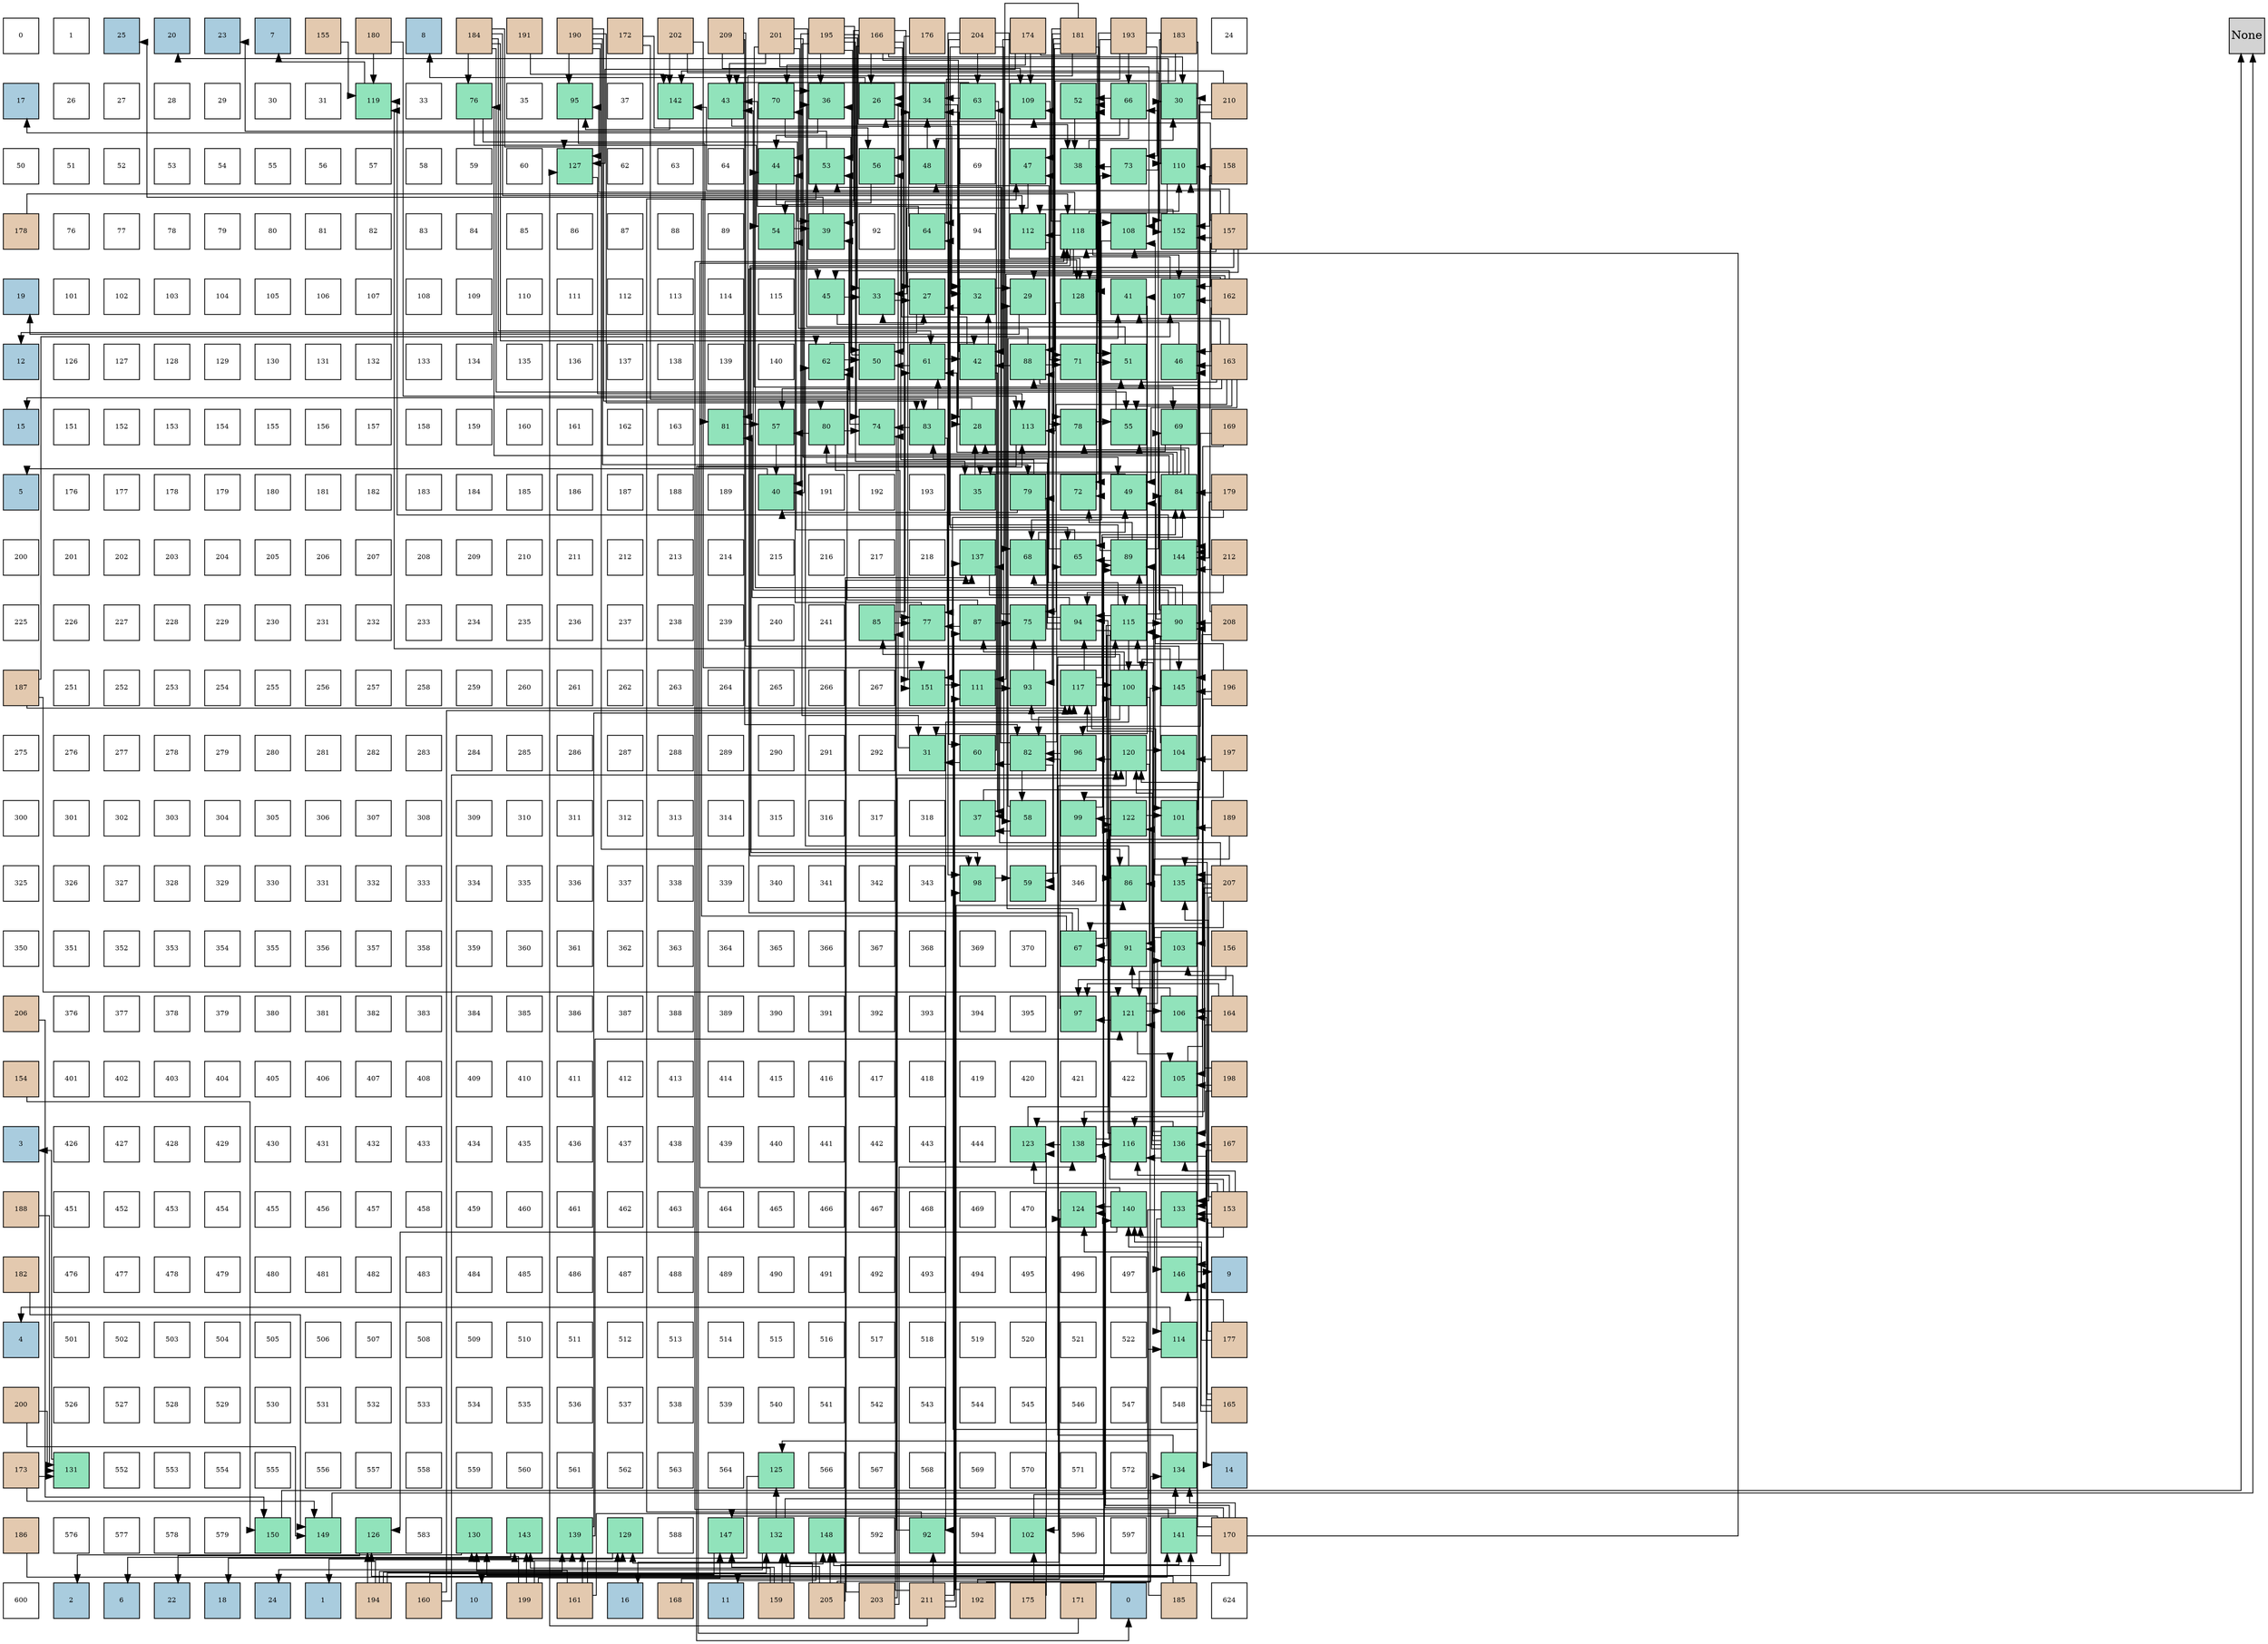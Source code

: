 digraph layout{
 rankdir=TB;
 splines=ortho;
 node [style=filled shape=square fixedsize=true width=0.6];
0[label="0", fontsize=8, fillcolor="#ffffff"];
1[label="1", fontsize=8, fillcolor="#ffffff"];
2[label="25", fontsize=8, fillcolor="#a9ccde"];
3[label="20", fontsize=8, fillcolor="#a9ccde"];
4[label="23", fontsize=8, fillcolor="#a9ccde"];
5[label="7", fontsize=8, fillcolor="#a9ccde"];
6[label="155", fontsize=8, fillcolor="#e3c9af"];
7[label="180", fontsize=8, fillcolor="#e3c9af"];
8[label="8", fontsize=8, fillcolor="#a9ccde"];
9[label="184", fontsize=8, fillcolor="#e3c9af"];
10[label="191", fontsize=8, fillcolor="#e3c9af"];
11[label="190", fontsize=8, fillcolor="#e3c9af"];
12[label="172", fontsize=8, fillcolor="#e3c9af"];
13[label="202", fontsize=8, fillcolor="#e3c9af"];
14[label="209", fontsize=8, fillcolor="#e3c9af"];
15[label="201", fontsize=8, fillcolor="#e3c9af"];
16[label="195", fontsize=8, fillcolor="#e3c9af"];
17[label="166", fontsize=8, fillcolor="#e3c9af"];
18[label="176", fontsize=8, fillcolor="#e3c9af"];
19[label="204", fontsize=8, fillcolor="#e3c9af"];
20[label="174", fontsize=8, fillcolor="#e3c9af"];
21[label="181", fontsize=8, fillcolor="#e3c9af"];
22[label="193", fontsize=8, fillcolor="#e3c9af"];
23[label="183", fontsize=8, fillcolor="#e3c9af"];
24[label="24", fontsize=8, fillcolor="#ffffff"];
25[label="17", fontsize=8, fillcolor="#a9ccde"];
26[label="26", fontsize=8, fillcolor="#ffffff"];
27[label="27", fontsize=8, fillcolor="#ffffff"];
28[label="28", fontsize=8, fillcolor="#ffffff"];
29[label="29", fontsize=8, fillcolor="#ffffff"];
30[label="30", fontsize=8, fillcolor="#ffffff"];
31[label="31", fontsize=8, fillcolor="#ffffff"];
32[label="119", fontsize=8, fillcolor="#91e3bb"];
33[label="33", fontsize=8, fillcolor="#ffffff"];
34[label="76", fontsize=8, fillcolor="#91e3bb"];
35[label="35", fontsize=8, fillcolor="#ffffff"];
36[label="95", fontsize=8, fillcolor="#91e3bb"];
37[label="37", fontsize=8, fillcolor="#ffffff"];
38[label="142", fontsize=8, fillcolor="#91e3bb"];
39[label="43", fontsize=8, fillcolor="#91e3bb"];
40[label="70", fontsize=8, fillcolor="#91e3bb"];
41[label="36", fontsize=8, fillcolor="#91e3bb"];
42[label="26", fontsize=8, fillcolor="#91e3bb"];
43[label="34", fontsize=8, fillcolor="#91e3bb"];
44[label="63", fontsize=8, fillcolor="#91e3bb"];
45[label="109", fontsize=8, fillcolor="#91e3bb"];
46[label="52", fontsize=8, fillcolor="#91e3bb"];
47[label="66", fontsize=8, fillcolor="#91e3bb"];
48[label="30", fontsize=8, fillcolor="#91e3bb"];
49[label="210", fontsize=8, fillcolor="#e3c9af"];
50[label="50", fontsize=8, fillcolor="#ffffff"];
51[label="51", fontsize=8, fillcolor="#ffffff"];
52[label="52", fontsize=8, fillcolor="#ffffff"];
53[label="53", fontsize=8, fillcolor="#ffffff"];
54[label="54", fontsize=8, fillcolor="#ffffff"];
55[label="55", fontsize=8, fillcolor="#ffffff"];
56[label="56", fontsize=8, fillcolor="#ffffff"];
57[label="57", fontsize=8, fillcolor="#ffffff"];
58[label="58", fontsize=8, fillcolor="#ffffff"];
59[label="59", fontsize=8, fillcolor="#ffffff"];
60[label="60", fontsize=8, fillcolor="#ffffff"];
61[label="127", fontsize=8, fillcolor="#91e3bb"];
62[label="62", fontsize=8, fillcolor="#ffffff"];
63[label="63", fontsize=8, fillcolor="#ffffff"];
64[label="64", fontsize=8, fillcolor="#ffffff"];
65[label="44", fontsize=8, fillcolor="#91e3bb"];
66[label="53", fontsize=8, fillcolor="#91e3bb"];
67[label="56", fontsize=8, fillcolor="#91e3bb"];
68[label="48", fontsize=8, fillcolor="#91e3bb"];
69[label="69", fontsize=8, fillcolor="#ffffff"];
70[label="47", fontsize=8, fillcolor="#91e3bb"];
71[label="38", fontsize=8, fillcolor="#91e3bb"];
72[label="73", fontsize=8, fillcolor="#91e3bb"];
73[label="110", fontsize=8, fillcolor="#91e3bb"];
74[label="158", fontsize=8, fillcolor="#e3c9af"];
75[label="178", fontsize=8, fillcolor="#e3c9af"];
76[label="76", fontsize=8, fillcolor="#ffffff"];
77[label="77", fontsize=8, fillcolor="#ffffff"];
78[label="78", fontsize=8, fillcolor="#ffffff"];
79[label="79", fontsize=8, fillcolor="#ffffff"];
80[label="80", fontsize=8, fillcolor="#ffffff"];
81[label="81", fontsize=8, fillcolor="#ffffff"];
82[label="82", fontsize=8, fillcolor="#ffffff"];
83[label="83", fontsize=8, fillcolor="#ffffff"];
84[label="84", fontsize=8, fillcolor="#ffffff"];
85[label="85", fontsize=8, fillcolor="#ffffff"];
86[label="86", fontsize=8, fillcolor="#ffffff"];
87[label="87", fontsize=8, fillcolor="#ffffff"];
88[label="88", fontsize=8, fillcolor="#ffffff"];
89[label="89", fontsize=8, fillcolor="#ffffff"];
90[label="54", fontsize=8, fillcolor="#91e3bb"];
91[label="39", fontsize=8, fillcolor="#91e3bb"];
92[label="92", fontsize=8, fillcolor="#ffffff"];
93[label="64", fontsize=8, fillcolor="#91e3bb"];
94[label="94", fontsize=8, fillcolor="#ffffff"];
95[label="112", fontsize=8, fillcolor="#91e3bb"];
96[label="118", fontsize=8, fillcolor="#91e3bb"];
97[label="108", fontsize=8, fillcolor="#91e3bb"];
98[label="152", fontsize=8, fillcolor="#91e3bb"];
99[label="157", fontsize=8, fillcolor="#e3c9af"];
100[label="19", fontsize=8, fillcolor="#a9ccde"];
101[label="101", fontsize=8, fillcolor="#ffffff"];
102[label="102", fontsize=8, fillcolor="#ffffff"];
103[label="103", fontsize=8, fillcolor="#ffffff"];
104[label="104", fontsize=8, fillcolor="#ffffff"];
105[label="105", fontsize=8, fillcolor="#ffffff"];
106[label="106", fontsize=8, fillcolor="#ffffff"];
107[label="107", fontsize=8, fillcolor="#ffffff"];
108[label="108", fontsize=8, fillcolor="#ffffff"];
109[label="109", fontsize=8, fillcolor="#ffffff"];
110[label="110", fontsize=8, fillcolor="#ffffff"];
111[label="111", fontsize=8, fillcolor="#ffffff"];
112[label="112", fontsize=8, fillcolor="#ffffff"];
113[label="113", fontsize=8, fillcolor="#ffffff"];
114[label="114", fontsize=8, fillcolor="#ffffff"];
115[label="115", fontsize=8, fillcolor="#ffffff"];
116[label="45", fontsize=8, fillcolor="#91e3bb"];
117[label="33", fontsize=8, fillcolor="#91e3bb"];
118[label="27", fontsize=8, fillcolor="#91e3bb"];
119[label="32", fontsize=8, fillcolor="#91e3bb"];
120[label="29", fontsize=8, fillcolor="#91e3bb"];
121[label="128", fontsize=8, fillcolor="#91e3bb"];
122[label="41", fontsize=8, fillcolor="#91e3bb"];
123[label="107", fontsize=8, fillcolor="#91e3bb"];
124[label="162", fontsize=8, fillcolor="#e3c9af"];
125[label="12", fontsize=8, fillcolor="#a9ccde"];
126[label="126", fontsize=8, fillcolor="#ffffff"];
127[label="127", fontsize=8, fillcolor="#ffffff"];
128[label="128", fontsize=8, fillcolor="#ffffff"];
129[label="129", fontsize=8, fillcolor="#ffffff"];
130[label="130", fontsize=8, fillcolor="#ffffff"];
131[label="131", fontsize=8, fillcolor="#ffffff"];
132[label="132", fontsize=8, fillcolor="#ffffff"];
133[label="133", fontsize=8, fillcolor="#ffffff"];
134[label="134", fontsize=8, fillcolor="#ffffff"];
135[label="135", fontsize=8, fillcolor="#ffffff"];
136[label="136", fontsize=8, fillcolor="#ffffff"];
137[label="137", fontsize=8, fillcolor="#ffffff"];
138[label="138", fontsize=8, fillcolor="#ffffff"];
139[label="139", fontsize=8, fillcolor="#ffffff"];
140[label="140", fontsize=8, fillcolor="#ffffff"];
141[label="62", fontsize=8, fillcolor="#91e3bb"];
142[label="50", fontsize=8, fillcolor="#91e3bb"];
143[label="61", fontsize=8, fillcolor="#91e3bb"];
144[label="42", fontsize=8, fillcolor="#91e3bb"];
145[label="88", fontsize=8, fillcolor="#91e3bb"];
146[label="71", fontsize=8, fillcolor="#91e3bb"];
147[label="51", fontsize=8, fillcolor="#91e3bb"];
148[label="46", fontsize=8, fillcolor="#91e3bb"];
149[label="163", fontsize=8, fillcolor="#e3c9af"];
150[label="15", fontsize=8, fillcolor="#a9ccde"];
151[label="151", fontsize=8, fillcolor="#ffffff"];
152[label="152", fontsize=8, fillcolor="#ffffff"];
153[label="153", fontsize=8, fillcolor="#ffffff"];
154[label="154", fontsize=8, fillcolor="#ffffff"];
155[label="155", fontsize=8, fillcolor="#ffffff"];
156[label="156", fontsize=8, fillcolor="#ffffff"];
157[label="157", fontsize=8, fillcolor="#ffffff"];
158[label="158", fontsize=8, fillcolor="#ffffff"];
159[label="159", fontsize=8, fillcolor="#ffffff"];
160[label="160", fontsize=8, fillcolor="#ffffff"];
161[label="161", fontsize=8, fillcolor="#ffffff"];
162[label="162", fontsize=8, fillcolor="#ffffff"];
163[label="163", fontsize=8, fillcolor="#ffffff"];
164[label="81", fontsize=8, fillcolor="#91e3bb"];
165[label="57", fontsize=8, fillcolor="#91e3bb"];
166[label="80", fontsize=8, fillcolor="#91e3bb"];
167[label="74", fontsize=8, fillcolor="#91e3bb"];
168[label="83", fontsize=8, fillcolor="#91e3bb"];
169[label="28", fontsize=8, fillcolor="#91e3bb"];
170[label="113", fontsize=8, fillcolor="#91e3bb"];
171[label="78", fontsize=8, fillcolor="#91e3bb"];
172[label="55", fontsize=8, fillcolor="#91e3bb"];
173[label="69", fontsize=8, fillcolor="#91e3bb"];
174[label="169", fontsize=8, fillcolor="#e3c9af"];
175[label="5", fontsize=8, fillcolor="#a9ccde"];
176[label="176", fontsize=8, fillcolor="#ffffff"];
177[label="177", fontsize=8, fillcolor="#ffffff"];
178[label="178", fontsize=8, fillcolor="#ffffff"];
179[label="179", fontsize=8, fillcolor="#ffffff"];
180[label="180", fontsize=8, fillcolor="#ffffff"];
181[label="181", fontsize=8, fillcolor="#ffffff"];
182[label="182", fontsize=8, fillcolor="#ffffff"];
183[label="183", fontsize=8, fillcolor="#ffffff"];
184[label="184", fontsize=8, fillcolor="#ffffff"];
185[label="185", fontsize=8, fillcolor="#ffffff"];
186[label="186", fontsize=8, fillcolor="#ffffff"];
187[label="187", fontsize=8, fillcolor="#ffffff"];
188[label="188", fontsize=8, fillcolor="#ffffff"];
189[label="189", fontsize=8, fillcolor="#ffffff"];
190[label="40", fontsize=8, fillcolor="#91e3bb"];
191[label="191", fontsize=8, fillcolor="#ffffff"];
192[label="192", fontsize=8, fillcolor="#ffffff"];
193[label="193", fontsize=8, fillcolor="#ffffff"];
194[label="35", fontsize=8, fillcolor="#91e3bb"];
195[label="79", fontsize=8, fillcolor="#91e3bb"];
196[label="72", fontsize=8, fillcolor="#91e3bb"];
197[label="49", fontsize=8, fillcolor="#91e3bb"];
198[label="84", fontsize=8, fillcolor="#91e3bb"];
199[label="179", fontsize=8, fillcolor="#e3c9af"];
200[label="200", fontsize=8, fillcolor="#ffffff"];
201[label="201", fontsize=8, fillcolor="#ffffff"];
202[label="202", fontsize=8, fillcolor="#ffffff"];
203[label="203", fontsize=8, fillcolor="#ffffff"];
204[label="204", fontsize=8, fillcolor="#ffffff"];
205[label="205", fontsize=8, fillcolor="#ffffff"];
206[label="206", fontsize=8, fillcolor="#ffffff"];
207[label="207", fontsize=8, fillcolor="#ffffff"];
208[label="208", fontsize=8, fillcolor="#ffffff"];
209[label="209", fontsize=8, fillcolor="#ffffff"];
210[label="210", fontsize=8, fillcolor="#ffffff"];
211[label="211", fontsize=8, fillcolor="#ffffff"];
212[label="212", fontsize=8, fillcolor="#ffffff"];
213[label="213", fontsize=8, fillcolor="#ffffff"];
214[label="214", fontsize=8, fillcolor="#ffffff"];
215[label="215", fontsize=8, fillcolor="#ffffff"];
216[label="216", fontsize=8, fillcolor="#ffffff"];
217[label="217", fontsize=8, fillcolor="#ffffff"];
218[label="218", fontsize=8, fillcolor="#ffffff"];
219[label="137", fontsize=8, fillcolor="#91e3bb"];
220[label="68", fontsize=8, fillcolor="#91e3bb"];
221[label="65", fontsize=8, fillcolor="#91e3bb"];
222[label="89", fontsize=8, fillcolor="#91e3bb"];
223[label="144", fontsize=8, fillcolor="#91e3bb"];
224[label="212", fontsize=8, fillcolor="#e3c9af"];
225[label="225", fontsize=8, fillcolor="#ffffff"];
226[label="226", fontsize=8, fillcolor="#ffffff"];
227[label="227", fontsize=8, fillcolor="#ffffff"];
228[label="228", fontsize=8, fillcolor="#ffffff"];
229[label="229", fontsize=8, fillcolor="#ffffff"];
230[label="230", fontsize=8, fillcolor="#ffffff"];
231[label="231", fontsize=8, fillcolor="#ffffff"];
232[label="232", fontsize=8, fillcolor="#ffffff"];
233[label="233", fontsize=8, fillcolor="#ffffff"];
234[label="234", fontsize=8, fillcolor="#ffffff"];
235[label="235", fontsize=8, fillcolor="#ffffff"];
236[label="236", fontsize=8, fillcolor="#ffffff"];
237[label="237", fontsize=8, fillcolor="#ffffff"];
238[label="238", fontsize=8, fillcolor="#ffffff"];
239[label="239", fontsize=8, fillcolor="#ffffff"];
240[label="240", fontsize=8, fillcolor="#ffffff"];
241[label="241", fontsize=8, fillcolor="#ffffff"];
242[label="85", fontsize=8, fillcolor="#91e3bb"];
243[label="77", fontsize=8, fillcolor="#91e3bb"];
244[label="87", fontsize=8, fillcolor="#91e3bb"];
245[label="75", fontsize=8, fillcolor="#91e3bb"];
246[label="94", fontsize=8, fillcolor="#91e3bb"];
247[label="115", fontsize=8, fillcolor="#91e3bb"];
248[label="90", fontsize=8, fillcolor="#91e3bb"];
249[label="208", fontsize=8, fillcolor="#e3c9af"];
250[label="187", fontsize=8, fillcolor="#e3c9af"];
251[label="251", fontsize=8, fillcolor="#ffffff"];
252[label="252", fontsize=8, fillcolor="#ffffff"];
253[label="253", fontsize=8, fillcolor="#ffffff"];
254[label="254", fontsize=8, fillcolor="#ffffff"];
255[label="255", fontsize=8, fillcolor="#ffffff"];
256[label="256", fontsize=8, fillcolor="#ffffff"];
257[label="257", fontsize=8, fillcolor="#ffffff"];
258[label="258", fontsize=8, fillcolor="#ffffff"];
259[label="259", fontsize=8, fillcolor="#ffffff"];
260[label="260", fontsize=8, fillcolor="#ffffff"];
261[label="261", fontsize=8, fillcolor="#ffffff"];
262[label="262", fontsize=8, fillcolor="#ffffff"];
263[label="263", fontsize=8, fillcolor="#ffffff"];
264[label="264", fontsize=8, fillcolor="#ffffff"];
265[label="265", fontsize=8, fillcolor="#ffffff"];
266[label="266", fontsize=8, fillcolor="#ffffff"];
267[label="267", fontsize=8, fillcolor="#ffffff"];
268[label="151", fontsize=8, fillcolor="#91e3bb"];
269[label="111", fontsize=8, fillcolor="#91e3bb"];
270[label="93", fontsize=8, fillcolor="#91e3bb"];
271[label="117", fontsize=8, fillcolor="#91e3bb"];
272[label="100", fontsize=8, fillcolor="#91e3bb"];
273[label="145", fontsize=8, fillcolor="#91e3bb"];
274[label="196", fontsize=8, fillcolor="#e3c9af"];
275[label="275", fontsize=8, fillcolor="#ffffff"];
276[label="276", fontsize=8, fillcolor="#ffffff"];
277[label="277", fontsize=8, fillcolor="#ffffff"];
278[label="278", fontsize=8, fillcolor="#ffffff"];
279[label="279", fontsize=8, fillcolor="#ffffff"];
280[label="280", fontsize=8, fillcolor="#ffffff"];
281[label="281", fontsize=8, fillcolor="#ffffff"];
282[label="282", fontsize=8, fillcolor="#ffffff"];
283[label="283", fontsize=8, fillcolor="#ffffff"];
284[label="284", fontsize=8, fillcolor="#ffffff"];
285[label="285", fontsize=8, fillcolor="#ffffff"];
286[label="286", fontsize=8, fillcolor="#ffffff"];
287[label="287", fontsize=8, fillcolor="#ffffff"];
288[label="288", fontsize=8, fillcolor="#ffffff"];
289[label="289", fontsize=8, fillcolor="#ffffff"];
290[label="290", fontsize=8, fillcolor="#ffffff"];
291[label="291", fontsize=8, fillcolor="#ffffff"];
292[label="292", fontsize=8, fillcolor="#ffffff"];
293[label="31", fontsize=8, fillcolor="#91e3bb"];
294[label="60", fontsize=8, fillcolor="#91e3bb"];
295[label="82", fontsize=8, fillcolor="#91e3bb"];
296[label="96", fontsize=8, fillcolor="#91e3bb"];
297[label="120", fontsize=8, fillcolor="#91e3bb"];
298[label="104", fontsize=8, fillcolor="#91e3bb"];
299[label="197", fontsize=8, fillcolor="#e3c9af"];
300[label="300", fontsize=8, fillcolor="#ffffff"];
301[label="301", fontsize=8, fillcolor="#ffffff"];
302[label="302", fontsize=8, fillcolor="#ffffff"];
303[label="303", fontsize=8, fillcolor="#ffffff"];
304[label="304", fontsize=8, fillcolor="#ffffff"];
305[label="305", fontsize=8, fillcolor="#ffffff"];
306[label="306", fontsize=8, fillcolor="#ffffff"];
307[label="307", fontsize=8, fillcolor="#ffffff"];
308[label="308", fontsize=8, fillcolor="#ffffff"];
309[label="309", fontsize=8, fillcolor="#ffffff"];
310[label="310", fontsize=8, fillcolor="#ffffff"];
311[label="311", fontsize=8, fillcolor="#ffffff"];
312[label="312", fontsize=8, fillcolor="#ffffff"];
313[label="313", fontsize=8, fillcolor="#ffffff"];
314[label="314", fontsize=8, fillcolor="#ffffff"];
315[label="315", fontsize=8, fillcolor="#ffffff"];
316[label="316", fontsize=8, fillcolor="#ffffff"];
317[label="317", fontsize=8, fillcolor="#ffffff"];
318[label="318", fontsize=8, fillcolor="#ffffff"];
319[label="37", fontsize=8, fillcolor="#91e3bb"];
320[label="58", fontsize=8, fillcolor="#91e3bb"];
321[label="99", fontsize=8, fillcolor="#91e3bb"];
322[label="122", fontsize=8, fillcolor="#91e3bb"];
323[label="101", fontsize=8, fillcolor="#91e3bb"];
324[label="189", fontsize=8, fillcolor="#e3c9af"];
325[label="325", fontsize=8, fillcolor="#ffffff"];
326[label="326", fontsize=8, fillcolor="#ffffff"];
327[label="327", fontsize=8, fillcolor="#ffffff"];
328[label="328", fontsize=8, fillcolor="#ffffff"];
329[label="329", fontsize=8, fillcolor="#ffffff"];
330[label="330", fontsize=8, fillcolor="#ffffff"];
331[label="331", fontsize=8, fillcolor="#ffffff"];
332[label="332", fontsize=8, fillcolor="#ffffff"];
333[label="333", fontsize=8, fillcolor="#ffffff"];
334[label="334", fontsize=8, fillcolor="#ffffff"];
335[label="335", fontsize=8, fillcolor="#ffffff"];
336[label="336", fontsize=8, fillcolor="#ffffff"];
337[label="337", fontsize=8, fillcolor="#ffffff"];
338[label="338", fontsize=8, fillcolor="#ffffff"];
339[label="339", fontsize=8, fillcolor="#ffffff"];
340[label="340", fontsize=8, fillcolor="#ffffff"];
341[label="341", fontsize=8, fillcolor="#ffffff"];
342[label="342", fontsize=8, fillcolor="#ffffff"];
343[label="343", fontsize=8, fillcolor="#ffffff"];
344[label="98", fontsize=8, fillcolor="#91e3bb"];
345[label="59", fontsize=8, fillcolor="#91e3bb"];
346[label="346", fontsize=8, fillcolor="#ffffff"];
347[label="86", fontsize=8, fillcolor="#91e3bb"];
348[label="135", fontsize=8, fillcolor="#91e3bb"];
349[label="207", fontsize=8, fillcolor="#e3c9af"];
350[label="350", fontsize=8, fillcolor="#ffffff"];
351[label="351", fontsize=8, fillcolor="#ffffff"];
352[label="352", fontsize=8, fillcolor="#ffffff"];
353[label="353", fontsize=8, fillcolor="#ffffff"];
354[label="354", fontsize=8, fillcolor="#ffffff"];
355[label="355", fontsize=8, fillcolor="#ffffff"];
356[label="356", fontsize=8, fillcolor="#ffffff"];
357[label="357", fontsize=8, fillcolor="#ffffff"];
358[label="358", fontsize=8, fillcolor="#ffffff"];
359[label="359", fontsize=8, fillcolor="#ffffff"];
360[label="360", fontsize=8, fillcolor="#ffffff"];
361[label="361", fontsize=8, fillcolor="#ffffff"];
362[label="362", fontsize=8, fillcolor="#ffffff"];
363[label="363", fontsize=8, fillcolor="#ffffff"];
364[label="364", fontsize=8, fillcolor="#ffffff"];
365[label="365", fontsize=8, fillcolor="#ffffff"];
366[label="366", fontsize=8, fillcolor="#ffffff"];
367[label="367", fontsize=8, fillcolor="#ffffff"];
368[label="368", fontsize=8, fillcolor="#ffffff"];
369[label="369", fontsize=8, fillcolor="#ffffff"];
370[label="370", fontsize=8, fillcolor="#ffffff"];
371[label="67", fontsize=8, fillcolor="#91e3bb"];
372[label="91", fontsize=8, fillcolor="#91e3bb"];
373[label="103", fontsize=8, fillcolor="#91e3bb"];
374[label="156", fontsize=8, fillcolor="#e3c9af"];
375[label="206", fontsize=8, fillcolor="#e3c9af"];
376[label="376", fontsize=8, fillcolor="#ffffff"];
377[label="377", fontsize=8, fillcolor="#ffffff"];
378[label="378", fontsize=8, fillcolor="#ffffff"];
379[label="379", fontsize=8, fillcolor="#ffffff"];
380[label="380", fontsize=8, fillcolor="#ffffff"];
381[label="381", fontsize=8, fillcolor="#ffffff"];
382[label="382", fontsize=8, fillcolor="#ffffff"];
383[label="383", fontsize=8, fillcolor="#ffffff"];
384[label="384", fontsize=8, fillcolor="#ffffff"];
385[label="385", fontsize=8, fillcolor="#ffffff"];
386[label="386", fontsize=8, fillcolor="#ffffff"];
387[label="387", fontsize=8, fillcolor="#ffffff"];
388[label="388", fontsize=8, fillcolor="#ffffff"];
389[label="389", fontsize=8, fillcolor="#ffffff"];
390[label="390", fontsize=8, fillcolor="#ffffff"];
391[label="391", fontsize=8, fillcolor="#ffffff"];
392[label="392", fontsize=8, fillcolor="#ffffff"];
393[label="393", fontsize=8, fillcolor="#ffffff"];
394[label="394", fontsize=8, fillcolor="#ffffff"];
395[label="395", fontsize=8, fillcolor="#ffffff"];
396[label="97", fontsize=8, fillcolor="#91e3bb"];
397[label="121", fontsize=8, fillcolor="#91e3bb"];
398[label="106", fontsize=8, fillcolor="#91e3bb"];
399[label="164", fontsize=8, fillcolor="#e3c9af"];
400[label="154", fontsize=8, fillcolor="#e3c9af"];
401[label="401", fontsize=8, fillcolor="#ffffff"];
402[label="402", fontsize=8, fillcolor="#ffffff"];
403[label="403", fontsize=8, fillcolor="#ffffff"];
404[label="404", fontsize=8, fillcolor="#ffffff"];
405[label="405", fontsize=8, fillcolor="#ffffff"];
406[label="406", fontsize=8, fillcolor="#ffffff"];
407[label="407", fontsize=8, fillcolor="#ffffff"];
408[label="408", fontsize=8, fillcolor="#ffffff"];
409[label="409", fontsize=8, fillcolor="#ffffff"];
410[label="410", fontsize=8, fillcolor="#ffffff"];
411[label="411", fontsize=8, fillcolor="#ffffff"];
412[label="412", fontsize=8, fillcolor="#ffffff"];
413[label="413", fontsize=8, fillcolor="#ffffff"];
414[label="414", fontsize=8, fillcolor="#ffffff"];
415[label="415", fontsize=8, fillcolor="#ffffff"];
416[label="416", fontsize=8, fillcolor="#ffffff"];
417[label="417", fontsize=8, fillcolor="#ffffff"];
418[label="418", fontsize=8, fillcolor="#ffffff"];
419[label="419", fontsize=8, fillcolor="#ffffff"];
420[label="420", fontsize=8, fillcolor="#ffffff"];
421[label="421", fontsize=8, fillcolor="#ffffff"];
422[label="422", fontsize=8, fillcolor="#ffffff"];
423[label="105", fontsize=8, fillcolor="#91e3bb"];
424[label="198", fontsize=8, fillcolor="#e3c9af"];
425[label="3", fontsize=8, fillcolor="#a9ccde"];
426[label="426", fontsize=8, fillcolor="#ffffff"];
427[label="427", fontsize=8, fillcolor="#ffffff"];
428[label="428", fontsize=8, fillcolor="#ffffff"];
429[label="429", fontsize=8, fillcolor="#ffffff"];
430[label="430", fontsize=8, fillcolor="#ffffff"];
431[label="431", fontsize=8, fillcolor="#ffffff"];
432[label="432", fontsize=8, fillcolor="#ffffff"];
433[label="433", fontsize=8, fillcolor="#ffffff"];
434[label="434", fontsize=8, fillcolor="#ffffff"];
435[label="435", fontsize=8, fillcolor="#ffffff"];
436[label="436", fontsize=8, fillcolor="#ffffff"];
437[label="437", fontsize=8, fillcolor="#ffffff"];
438[label="438", fontsize=8, fillcolor="#ffffff"];
439[label="439", fontsize=8, fillcolor="#ffffff"];
440[label="440", fontsize=8, fillcolor="#ffffff"];
441[label="441", fontsize=8, fillcolor="#ffffff"];
442[label="442", fontsize=8, fillcolor="#ffffff"];
443[label="443", fontsize=8, fillcolor="#ffffff"];
444[label="444", fontsize=8, fillcolor="#ffffff"];
445[label="123", fontsize=8, fillcolor="#91e3bb"];
446[label="138", fontsize=8, fillcolor="#91e3bb"];
447[label="116", fontsize=8, fillcolor="#91e3bb"];
448[label="136", fontsize=8, fillcolor="#91e3bb"];
449[label="167", fontsize=8, fillcolor="#e3c9af"];
450[label="188", fontsize=8, fillcolor="#e3c9af"];
451[label="451", fontsize=8, fillcolor="#ffffff"];
452[label="452", fontsize=8, fillcolor="#ffffff"];
453[label="453", fontsize=8, fillcolor="#ffffff"];
454[label="454", fontsize=8, fillcolor="#ffffff"];
455[label="455", fontsize=8, fillcolor="#ffffff"];
456[label="456", fontsize=8, fillcolor="#ffffff"];
457[label="457", fontsize=8, fillcolor="#ffffff"];
458[label="458", fontsize=8, fillcolor="#ffffff"];
459[label="459", fontsize=8, fillcolor="#ffffff"];
460[label="460", fontsize=8, fillcolor="#ffffff"];
461[label="461", fontsize=8, fillcolor="#ffffff"];
462[label="462", fontsize=8, fillcolor="#ffffff"];
463[label="463", fontsize=8, fillcolor="#ffffff"];
464[label="464", fontsize=8, fillcolor="#ffffff"];
465[label="465", fontsize=8, fillcolor="#ffffff"];
466[label="466", fontsize=8, fillcolor="#ffffff"];
467[label="467", fontsize=8, fillcolor="#ffffff"];
468[label="468", fontsize=8, fillcolor="#ffffff"];
469[label="469", fontsize=8, fillcolor="#ffffff"];
470[label="470", fontsize=8, fillcolor="#ffffff"];
471[label="124", fontsize=8, fillcolor="#91e3bb"];
472[label="140", fontsize=8, fillcolor="#91e3bb"];
473[label="133", fontsize=8, fillcolor="#91e3bb"];
474[label="153", fontsize=8, fillcolor="#e3c9af"];
475[label="182", fontsize=8, fillcolor="#e3c9af"];
476[label="476", fontsize=8, fillcolor="#ffffff"];
477[label="477", fontsize=8, fillcolor="#ffffff"];
478[label="478", fontsize=8, fillcolor="#ffffff"];
479[label="479", fontsize=8, fillcolor="#ffffff"];
480[label="480", fontsize=8, fillcolor="#ffffff"];
481[label="481", fontsize=8, fillcolor="#ffffff"];
482[label="482", fontsize=8, fillcolor="#ffffff"];
483[label="483", fontsize=8, fillcolor="#ffffff"];
484[label="484", fontsize=8, fillcolor="#ffffff"];
485[label="485", fontsize=8, fillcolor="#ffffff"];
486[label="486", fontsize=8, fillcolor="#ffffff"];
487[label="487", fontsize=8, fillcolor="#ffffff"];
488[label="488", fontsize=8, fillcolor="#ffffff"];
489[label="489", fontsize=8, fillcolor="#ffffff"];
490[label="490", fontsize=8, fillcolor="#ffffff"];
491[label="491", fontsize=8, fillcolor="#ffffff"];
492[label="492", fontsize=8, fillcolor="#ffffff"];
493[label="493", fontsize=8, fillcolor="#ffffff"];
494[label="494", fontsize=8, fillcolor="#ffffff"];
495[label="495", fontsize=8, fillcolor="#ffffff"];
496[label="496", fontsize=8, fillcolor="#ffffff"];
497[label="497", fontsize=8, fillcolor="#ffffff"];
498[label="146", fontsize=8, fillcolor="#91e3bb"];
499[label="9", fontsize=8, fillcolor="#a9ccde"];
500[label="4", fontsize=8, fillcolor="#a9ccde"];
501[label="501", fontsize=8, fillcolor="#ffffff"];
502[label="502", fontsize=8, fillcolor="#ffffff"];
503[label="503", fontsize=8, fillcolor="#ffffff"];
504[label="504", fontsize=8, fillcolor="#ffffff"];
505[label="505", fontsize=8, fillcolor="#ffffff"];
506[label="506", fontsize=8, fillcolor="#ffffff"];
507[label="507", fontsize=8, fillcolor="#ffffff"];
508[label="508", fontsize=8, fillcolor="#ffffff"];
509[label="509", fontsize=8, fillcolor="#ffffff"];
510[label="510", fontsize=8, fillcolor="#ffffff"];
511[label="511", fontsize=8, fillcolor="#ffffff"];
512[label="512", fontsize=8, fillcolor="#ffffff"];
513[label="513", fontsize=8, fillcolor="#ffffff"];
514[label="514", fontsize=8, fillcolor="#ffffff"];
515[label="515", fontsize=8, fillcolor="#ffffff"];
516[label="516", fontsize=8, fillcolor="#ffffff"];
517[label="517", fontsize=8, fillcolor="#ffffff"];
518[label="518", fontsize=8, fillcolor="#ffffff"];
519[label="519", fontsize=8, fillcolor="#ffffff"];
520[label="520", fontsize=8, fillcolor="#ffffff"];
521[label="521", fontsize=8, fillcolor="#ffffff"];
522[label="522", fontsize=8, fillcolor="#ffffff"];
523[label="114", fontsize=8, fillcolor="#91e3bb"];
524[label="177", fontsize=8, fillcolor="#e3c9af"];
525[label="200", fontsize=8, fillcolor="#e3c9af"];
526[label="526", fontsize=8, fillcolor="#ffffff"];
527[label="527", fontsize=8, fillcolor="#ffffff"];
528[label="528", fontsize=8, fillcolor="#ffffff"];
529[label="529", fontsize=8, fillcolor="#ffffff"];
530[label="530", fontsize=8, fillcolor="#ffffff"];
531[label="531", fontsize=8, fillcolor="#ffffff"];
532[label="532", fontsize=8, fillcolor="#ffffff"];
533[label="533", fontsize=8, fillcolor="#ffffff"];
534[label="534", fontsize=8, fillcolor="#ffffff"];
535[label="535", fontsize=8, fillcolor="#ffffff"];
536[label="536", fontsize=8, fillcolor="#ffffff"];
537[label="537", fontsize=8, fillcolor="#ffffff"];
538[label="538", fontsize=8, fillcolor="#ffffff"];
539[label="539", fontsize=8, fillcolor="#ffffff"];
540[label="540", fontsize=8, fillcolor="#ffffff"];
541[label="541", fontsize=8, fillcolor="#ffffff"];
542[label="542", fontsize=8, fillcolor="#ffffff"];
543[label="543", fontsize=8, fillcolor="#ffffff"];
544[label="544", fontsize=8, fillcolor="#ffffff"];
545[label="545", fontsize=8, fillcolor="#ffffff"];
546[label="546", fontsize=8, fillcolor="#ffffff"];
547[label="547", fontsize=8, fillcolor="#ffffff"];
548[label="548", fontsize=8, fillcolor="#ffffff"];
549[label="165", fontsize=8, fillcolor="#e3c9af"];
550[label="173", fontsize=8, fillcolor="#e3c9af"];
551[label="131", fontsize=8, fillcolor="#91e3bb"];
552[label="552", fontsize=8, fillcolor="#ffffff"];
553[label="553", fontsize=8, fillcolor="#ffffff"];
554[label="554", fontsize=8, fillcolor="#ffffff"];
555[label="555", fontsize=8, fillcolor="#ffffff"];
556[label="556", fontsize=8, fillcolor="#ffffff"];
557[label="557", fontsize=8, fillcolor="#ffffff"];
558[label="558", fontsize=8, fillcolor="#ffffff"];
559[label="559", fontsize=8, fillcolor="#ffffff"];
560[label="560", fontsize=8, fillcolor="#ffffff"];
561[label="561", fontsize=8, fillcolor="#ffffff"];
562[label="562", fontsize=8, fillcolor="#ffffff"];
563[label="563", fontsize=8, fillcolor="#ffffff"];
564[label="564", fontsize=8, fillcolor="#ffffff"];
565[label="125", fontsize=8, fillcolor="#91e3bb"];
566[label="566", fontsize=8, fillcolor="#ffffff"];
567[label="567", fontsize=8, fillcolor="#ffffff"];
568[label="568", fontsize=8, fillcolor="#ffffff"];
569[label="569", fontsize=8, fillcolor="#ffffff"];
570[label="570", fontsize=8, fillcolor="#ffffff"];
571[label="571", fontsize=8, fillcolor="#ffffff"];
572[label="572", fontsize=8, fillcolor="#ffffff"];
573[label="134", fontsize=8, fillcolor="#91e3bb"];
574[label="14", fontsize=8, fillcolor="#a9ccde"];
575[label="186", fontsize=8, fillcolor="#e3c9af"];
576[label="576", fontsize=8, fillcolor="#ffffff"];
577[label="577", fontsize=8, fillcolor="#ffffff"];
578[label="578", fontsize=8, fillcolor="#ffffff"];
579[label="579", fontsize=8, fillcolor="#ffffff"];
580[label="150", fontsize=8, fillcolor="#91e3bb"];
581[label="149", fontsize=8, fillcolor="#91e3bb"];
582[label="126", fontsize=8, fillcolor="#91e3bb"];
583[label="583", fontsize=8, fillcolor="#ffffff"];
584[label="130", fontsize=8, fillcolor="#91e3bb"];
585[label="143", fontsize=8, fillcolor="#91e3bb"];
586[label="139", fontsize=8, fillcolor="#91e3bb"];
587[label="129", fontsize=8, fillcolor="#91e3bb"];
588[label="588", fontsize=8, fillcolor="#ffffff"];
589[label="147", fontsize=8, fillcolor="#91e3bb"];
590[label="132", fontsize=8, fillcolor="#91e3bb"];
591[label="148", fontsize=8, fillcolor="#91e3bb"];
592[label="592", fontsize=8, fillcolor="#ffffff"];
593[label="92", fontsize=8, fillcolor="#91e3bb"];
594[label="594", fontsize=8, fillcolor="#ffffff"];
595[label="102", fontsize=8, fillcolor="#91e3bb"];
596[label="596", fontsize=8, fillcolor="#ffffff"];
597[label="597", fontsize=8, fillcolor="#ffffff"];
598[label="141", fontsize=8, fillcolor="#91e3bb"];
599[label="170", fontsize=8, fillcolor="#e3c9af"];
600[label="600", fontsize=8, fillcolor="#ffffff"];
601[label="2", fontsize=8, fillcolor="#a9ccde"];
602[label="6", fontsize=8, fillcolor="#a9ccde"];
603[label="22", fontsize=8, fillcolor="#a9ccde"];
604[label="18", fontsize=8, fillcolor="#a9ccde"];
605[label="24", fontsize=8, fillcolor="#a9ccde"];
606[label="1", fontsize=8, fillcolor="#a9ccde"];
607[label="194", fontsize=8, fillcolor="#e3c9af"];
608[label="160", fontsize=8, fillcolor="#e3c9af"];
609[label="10", fontsize=8, fillcolor="#a9ccde"];
610[label="199", fontsize=8, fillcolor="#e3c9af"];
611[label="161", fontsize=8, fillcolor="#e3c9af"];
612[label="16", fontsize=8, fillcolor="#a9ccde"];
613[label="168", fontsize=8, fillcolor="#e3c9af"];
614[label="11", fontsize=8, fillcolor="#a9ccde"];
615[label="159", fontsize=8, fillcolor="#e3c9af"];
616[label="205", fontsize=8, fillcolor="#e3c9af"];
617[label="203", fontsize=8, fillcolor="#e3c9af"];
618[label="211", fontsize=8, fillcolor="#e3c9af"];
619[label="192", fontsize=8, fillcolor="#e3c9af"];
620[label="175", fontsize=8, fillcolor="#e3c9af"];
621[label="171", fontsize=8, fillcolor="#e3c9af"];
622[label="0", fontsize=8, fillcolor="#a9ccde"];
623[label="185", fontsize=8, fillcolor="#e3c9af"];
624[label="624", fontsize=8, fillcolor="#ffffff"];
edge [constraint=false, style=vis];42 -> 8;
118 -> 125;
169 -> 150;
120 -> 100;
48 -> 3;
293 -> 42;
119 -> 118;
119 -> 120;
117 -> 118;
43 -> 169;
194 -> 169;
41 -> 25;
319 -> 48;
71 -> 48;
91 -> 2;
190 -> 175;
122 -> 293;
144 -> 42;
144 -> 119;
144 -> 43;
144 -> 319;
39 -> 119;
65 -> 119;
116 -> 118;
116 -> 117;
148 -> 117;
70 -> 117;
68 -> 43;
197 -> 194;
142 -> 41;
147 -> 41;
46 -> 71;
66 -> 4;
90 -> 91;
172 -> 91;
67 -> 190;
165 -> 190;
320 -> 319;
320 -> 122;
345 -> 122;
294 -> 42;
294 -> 293;
143 -> 144;
143 -> 142;
141 -> 144;
141 -> 142;
44 -> 43;
44 -> 319;
44 -> 39;
93 -> 43;
93 -> 39;
221 -> 65;
221 -> 68;
47 -> 65;
47 -> 68;
47 -> 46;
371 -> 120;
371 -> 116;
371 -> 148;
371 -> 70;
220 -> 197;
173 -> 169;
173 -> 194;
40 -> 41;
40 -> 142;
146 -> 147;
196 -> 46;
72 -> 48;
72 -> 71;
167 -> 66;
245 -> 66;
34 -> 91;
34 -> 90;
243 -> 90;
171 -> 172;
195 -> 190;
195 -> 67;
166 -> 165;
166 -> 167;
166 -> 243;
164 -> 165;
295 -> 320;
295 -> 345;
295 -> 294;
295 -> 44;
295 -> 221;
168 -> 143;
168 -> 167;
168 -> 243;
198 -> 172;
198 -> 143;
198 -> 141;
198 -> 34;
198 -> 171;
242 -> 143;
242 -> 243;
347 -> 141;
244 -> 141;
244 -> 245;
244 -> 243;
145 -> 144;
145 -> 147;
145 -> 40;
145 -> 146;
222 -> 93;
222 -> 221;
222 -> 47;
222 -> 196;
222 -> 72;
248 -> 39;
248 -> 65;
248 -> 197;
248 -> 220;
248 -> 173;
372 -> 371;
593 -> 66;
593 -> 167;
270 -> 245;
246 -> 195;
246 -> 166;
246 -> 164;
246 -> 168;
246 -> 347;
36 -> 164;
296 -> 295;
396 -> 295;
344 -> 345;
321 -> 198;
272 -> 242;
272 -> 347;
272 -> 244;
272 -> 593;
272 -> 270;
323 -> 145;
595 -> 222;
373 -> 222;
298 -> 248;
423 -> 248;
398 -> 372;
123 -> 70;
97 -> 220;
45 -> 146;
73 -> 196;
269 -> 270;
95 -> 171;
170 -> 622;
523 -> 500;
247 -> 371;
247 -> 295;
247 -> 198;
247 -> 145;
247 -> 222;
247 -> 248;
247 -> 246;
247 -> 272;
447 -> 246;
271 -> 198;
271 -> 246;
271 -> 272;
271 -> 323;
96 -> 36;
96 -> 344;
96 -> 123;
96 -> 97;
96 -> 45;
96 -> 73;
96 -> 269;
96 -> 95;
32 -> 5;
297 -> 372;
297 -> 296;
297 -> 595;
297 -> 298;
397 -> 396;
397 -> 373;
397 -> 423;
397 -> 398;
322 -> 321;
322 -> 323;
445 -> 272;
471 -> 612;
565 -> 604;
582 -> 603;
61 -> 170;
121 -> 170;
587 -> 606;
584 -> 601;
551 -> 425;
590 -> 605;
590 -> 523;
590 -> 565;
473 -> 523;
473 -> 565;
573 -> 247;
348 -> 247;
448 -> 574;
448 -> 247;
448 -> 447;
448 -> 271;
448 -> 297;
448 -> 397;
448 -> 322;
448 -> 445;
219 -> 247;
446 -> 447;
446 -> 322;
446 -> 445;
586 -> 271;
586 -> 397;
472 -> 96;
472 -> 471;
472 -> 582;
598 -> 96;
38 -> 36;
585 -> 602;
223 -> 32;
273 -> 32;
498 -> 499;
589 -> 609;
591 -> 614;
581 -> None;
580 -> None;
268 -> 269;
98 -> 95;
474 -> 447;
474 -> 322;
474 -> 445;
474 -> 473;
474 -> 348;
474 -> 448;
474 -> 472;
474 -> 498;
400 -> 580;
6 -> 32;
374 -> 396;
99 -> 344;
99 -> 123;
99 -> 97;
99 -> 45;
99 -> 73;
99 -> 38;
99 -> 268;
99 -> 98;
74 -> 98;
615 -> 590;
615 -> 585;
615 -> 589;
615 -> 591;
608 -> 271;
608 -> 297;
608 -> 472;
611 -> 587;
611 -> 584;
611 -> 573;
611 -> 586;
124 -> 120;
124 -> 116;
124 -> 148;
124 -> 123;
124 -> 121;
149 -> 122;
149 -> 148;
149 -> 197;
149 -> 147;
149 -> 46;
149 -> 172;
149 -> 165;
149 -> 245;
399 -> 396;
399 -> 373;
399 -> 423;
399 -> 398;
549 -> 398;
549 -> 348;
549 -> 472;
549 -> 498;
17 -> 42;
17 -> 118;
17 -> 169;
17 -> 48;
17 -> 142;
17 -> 90;
17 -> 67;
17 -> 167;
449 -> 473;
449 -> 448;
613 -> 471;
174 -> 296;
174 -> 447;
599 -> 96;
599 -> 297;
599 -> 471;
599 -> 584;
599 -> 573;
599 -> 219;
599 -> 446;
599 -> 589;
599 -> 591;
621 -> 170;
12 -> 67;
12 -> 168;
550 -> 551;
550 -> 581;
20 -> 144;
20 -> 147;
20 -> 40;
20 -> 45;
20 -> 61;
620 -> 595;
620 -> 445;
18 -> 268;
524 -> 473;
524 -> 472;
524 -> 498;
75 -> 96;
199 -> 198;
199 -> 223;
199 -> 268;
7 -> 170;
7 -> 32;
21 -> 70;
21 -> 345;
21 -> 220;
21 -> 146;
21 -> 196;
21 -> 171;
21 -> 164;
21 -> 270;
475 -> 581;
23 -> 145;
23 -> 223;
23 -> 98;
9 -> 172;
9 -> 143;
9 -> 141;
9 -> 34;
9 -> 95;
9 -> 61;
623 -> 471;
623 -> 582;
623 -> 598;
575 -> 598;
250 -> 123;
250 -> 271;
250 -> 397;
450 -> 551;
324 -> 372;
324 -> 323;
11 -> 195;
11 -> 166;
11 -> 168;
11 -> 347;
11 -> 36;
11 -> 61;
10 -> 38;
619 -> 222;
619 -> 344;
619 -> 273;
22 -> 93;
22 -> 221;
22 -> 47;
22 -> 72;
22 -> 73;
22 -> 121;
607 -> 582;
607 -> 587;
607 -> 590;
607 -> 586;
607 -> 585;
16 -> 293;
16 -> 117;
16 -> 194;
16 -> 41;
16 -> 71;
16 -> 91;
16 -> 190;
16 -> 66;
274 -> 371;
274 -> 97;
274 -> 273;
299 -> 321;
299 -> 298;
424 -> 423;
424 -> 348;
424 -> 448;
610 -> 584;
610 -> 586;
610 -> 585;
610 -> 589;
525 -> 551;
525 -> 581;
15 -> 39;
15 -> 65;
15 -> 197;
15 -> 173;
15 -> 97;
15 -> 121;
13 -> 38;
13 -> 268;
13 -> 98;
617 -> 297;
617 -> 219;
617 -> 446;
19 -> 320;
19 -> 294;
19 -> 44;
19 -> 221;
19 -> 344;
19 -> 121;
616 -> 587;
616 -> 590;
616 -> 573;
616 -> 219;
616 -> 598;
616 -> 591;
375 -> 580;
349 -> 373;
349 -> 397;
349 -> 473;
349 -> 348;
349 -> 219;
349 -> 446;
349 -> 498;
249 -> 248;
249 -> 73;
249 -> 273;
14 -> 295;
14 -> 45;
14 -> 273;
49 -> 272;
49 -> 38;
49 -> 223;
618 -> 242;
618 -> 347;
618 -> 244;
618 -> 593;
618 -> 269;
618 -> 61;
224 -> 246;
224 -> 223;
edge [constraint=true, style=invis];
0 -> 25 -> 50 -> 75 -> 100 -> 125 -> 150 -> 175 -> 200 -> 225 -> 250 -> 275 -> 300 -> 325 -> 350 -> 375 -> 400 -> 425 -> 450 -> 475 -> 500 -> 525 -> 550 -> 575 -> 600;
1 -> 26 -> 51 -> 76 -> 101 -> 126 -> 151 -> 176 -> 201 -> 226 -> 251 -> 276 -> 301 -> 326 -> 351 -> 376 -> 401 -> 426 -> 451 -> 476 -> 501 -> 526 -> 551 -> 576 -> 601;
2 -> 27 -> 52 -> 77 -> 102 -> 127 -> 152 -> 177 -> 202 -> 227 -> 252 -> 277 -> 302 -> 327 -> 352 -> 377 -> 402 -> 427 -> 452 -> 477 -> 502 -> 527 -> 552 -> 577 -> 602;
3 -> 28 -> 53 -> 78 -> 103 -> 128 -> 153 -> 178 -> 203 -> 228 -> 253 -> 278 -> 303 -> 328 -> 353 -> 378 -> 403 -> 428 -> 453 -> 478 -> 503 -> 528 -> 553 -> 578 -> 603;
4 -> 29 -> 54 -> 79 -> 104 -> 129 -> 154 -> 179 -> 204 -> 229 -> 254 -> 279 -> 304 -> 329 -> 354 -> 379 -> 404 -> 429 -> 454 -> 479 -> 504 -> 529 -> 554 -> 579 -> 604;
5 -> 30 -> 55 -> 80 -> 105 -> 130 -> 155 -> 180 -> 205 -> 230 -> 255 -> 280 -> 305 -> 330 -> 355 -> 380 -> 405 -> 430 -> 455 -> 480 -> 505 -> 530 -> 555 -> 580 -> 605;
6 -> 31 -> 56 -> 81 -> 106 -> 131 -> 156 -> 181 -> 206 -> 231 -> 256 -> 281 -> 306 -> 331 -> 356 -> 381 -> 406 -> 431 -> 456 -> 481 -> 506 -> 531 -> 556 -> 581 -> 606;
7 -> 32 -> 57 -> 82 -> 107 -> 132 -> 157 -> 182 -> 207 -> 232 -> 257 -> 282 -> 307 -> 332 -> 357 -> 382 -> 407 -> 432 -> 457 -> 482 -> 507 -> 532 -> 557 -> 582 -> 607;
8 -> 33 -> 58 -> 83 -> 108 -> 133 -> 158 -> 183 -> 208 -> 233 -> 258 -> 283 -> 308 -> 333 -> 358 -> 383 -> 408 -> 433 -> 458 -> 483 -> 508 -> 533 -> 558 -> 583 -> 608;
9 -> 34 -> 59 -> 84 -> 109 -> 134 -> 159 -> 184 -> 209 -> 234 -> 259 -> 284 -> 309 -> 334 -> 359 -> 384 -> 409 -> 434 -> 459 -> 484 -> 509 -> 534 -> 559 -> 584 -> 609;
10 -> 35 -> 60 -> 85 -> 110 -> 135 -> 160 -> 185 -> 210 -> 235 -> 260 -> 285 -> 310 -> 335 -> 360 -> 385 -> 410 -> 435 -> 460 -> 485 -> 510 -> 535 -> 560 -> 585 -> 610;
11 -> 36 -> 61 -> 86 -> 111 -> 136 -> 161 -> 186 -> 211 -> 236 -> 261 -> 286 -> 311 -> 336 -> 361 -> 386 -> 411 -> 436 -> 461 -> 486 -> 511 -> 536 -> 561 -> 586 -> 611;
12 -> 37 -> 62 -> 87 -> 112 -> 137 -> 162 -> 187 -> 212 -> 237 -> 262 -> 287 -> 312 -> 337 -> 362 -> 387 -> 412 -> 437 -> 462 -> 487 -> 512 -> 537 -> 562 -> 587 -> 612;
13 -> 38 -> 63 -> 88 -> 113 -> 138 -> 163 -> 188 -> 213 -> 238 -> 263 -> 288 -> 313 -> 338 -> 363 -> 388 -> 413 -> 438 -> 463 -> 488 -> 513 -> 538 -> 563 -> 588 -> 613;
14 -> 39 -> 64 -> 89 -> 114 -> 139 -> 164 -> 189 -> 214 -> 239 -> 264 -> 289 -> 314 -> 339 -> 364 -> 389 -> 414 -> 439 -> 464 -> 489 -> 514 -> 539 -> 564 -> 589 -> 614;
15 -> 40 -> 65 -> 90 -> 115 -> 140 -> 165 -> 190 -> 215 -> 240 -> 265 -> 290 -> 315 -> 340 -> 365 -> 390 -> 415 -> 440 -> 465 -> 490 -> 515 -> 540 -> 565 -> 590 -> 615;
16 -> 41 -> 66 -> 91 -> 116 -> 141 -> 166 -> 191 -> 216 -> 241 -> 266 -> 291 -> 316 -> 341 -> 366 -> 391 -> 416 -> 441 -> 466 -> 491 -> 516 -> 541 -> 566 -> 591 -> 616;
17 -> 42 -> 67 -> 92 -> 117 -> 142 -> 167 -> 192 -> 217 -> 242 -> 267 -> 292 -> 317 -> 342 -> 367 -> 392 -> 417 -> 442 -> 467 -> 492 -> 517 -> 542 -> 567 -> 592 -> 617;
18 -> 43 -> 68 -> 93 -> 118 -> 143 -> 168 -> 193 -> 218 -> 243 -> 268 -> 293 -> 318 -> 343 -> 368 -> 393 -> 418 -> 443 -> 468 -> 493 -> 518 -> 543 -> 568 -> 593 -> 618;
19 -> 44 -> 69 -> 94 -> 119 -> 144 -> 169 -> 194 -> 219 -> 244 -> 269 -> 294 -> 319 -> 344 -> 369 -> 394 -> 419 -> 444 -> 469 -> 494 -> 519 -> 544 -> 569 -> 594 -> 619;
20 -> 45 -> 70 -> 95 -> 120 -> 145 -> 170 -> 195 -> 220 -> 245 -> 270 -> 295 -> 320 -> 345 -> 370 -> 395 -> 420 -> 445 -> 470 -> 495 -> 520 -> 545 -> 570 -> 595 -> 620;
21 -> 46 -> 71 -> 96 -> 121 -> 146 -> 171 -> 196 -> 221 -> 246 -> 271 -> 296 -> 321 -> 346 -> 371 -> 396 -> 421 -> 446 -> 471 -> 496 -> 521 -> 546 -> 571 -> 596 -> 621;
22 -> 47 -> 72 -> 97 -> 122 -> 147 -> 172 -> 197 -> 222 -> 247 -> 272 -> 297 -> 322 -> 347 -> 372 -> 397 -> 422 -> 447 -> 472 -> 497 -> 522 -> 547 -> 572 -> 597 -> 622;
23 -> 48 -> 73 -> 98 -> 123 -> 148 -> 173 -> 198 -> 223 -> 248 -> 273 -> 298 -> 323 -> 348 -> 373 -> 398 -> 423 -> 448 -> 473 -> 498 -> 523 -> 548 -> 573 -> 598 -> 623;
24 -> 49 -> 74 -> 99 -> 124 -> 149 -> 174 -> 199 -> 224 -> 249 -> 274 -> 299 -> 324 -> 349 -> 374 -> 399 -> 424 -> 449 -> 474 -> 499 -> 524 -> 549 -> 574 -> 599 -> 624;
rank = same {0 -> 1 -> 2 -> 3 -> 4 -> 5 -> 6 -> 7 -> 8 -> 9 -> 10 -> 11 -> 12 -> 13 -> 14 -> 15 -> 16 -> 17 -> 18 -> 19 -> 20 -> 21 -> 22 -> 23 -> 24};
rank = same {25 -> 26 -> 27 -> 28 -> 29 -> 30 -> 31 -> 32 -> 33 -> 34 -> 35 -> 36 -> 37 -> 38 -> 39 -> 40 -> 41 -> 42 -> 43 -> 44 -> 45 -> 46 -> 47 -> 48 -> 49};
rank = same {50 -> 51 -> 52 -> 53 -> 54 -> 55 -> 56 -> 57 -> 58 -> 59 -> 60 -> 61 -> 62 -> 63 -> 64 -> 65 -> 66 -> 67 -> 68 -> 69 -> 70 -> 71 -> 72 -> 73 -> 74};
rank = same {75 -> 76 -> 77 -> 78 -> 79 -> 80 -> 81 -> 82 -> 83 -> 84 -> 85 -> 86 -> 87 -> 88 -> 89 -> 90 -> 91 -> 92 -> 93 -> 94 -> 95 -> 96 -> 97 -> 98 -> 99};
rank = same {100 -> 101 -> 102 -> 103 -> 104 -> 105 -> 106 -> 107 -> 108 -> 109 -> 110 -> 111 -> 112 -> 113 -> 114 -> 115 -> 116 -> 117 -> 118 -> 119 -> 120 -> 121 -> 122 -> 123 -> 124};
rank = same {125 -> 126 -> 127 -> 128 -> 129 -> 130 -> 131 -> 132 -> 133 -> 134 -> 135 -> 136 -> 137 -> 138 -> 139 -> 140 -> 141 -> 142 -> 143 -> 144 -> 145 -> 146 -> 147 -> 148 -> 149};
rank = same {150 -> 151 -> 152 -> 153 -> 154 -> 155 -> 156 -> 157 -> 158 -> 159 -> 160 -> 161 -> 162 -> 163 -> 164 -> 165 -> 166 -> 167 -> 168 -> 169 -> 170 -> 171 -> 172 -> 173 -> 174};
rank = same {175 -> 176 -> 177 -> 178 -> 179 -> 180 -> 181 -> 182 -> 183 -> 184 -> 185 -> 186 -> 187 -> 188 -> 189 -> 190 -> 191 -> 192 -> 193 -> 194 -> 195 -> 196 -> 197 -> 198 -> 199};
rank = same {200 -> 201 -> 202 -> 203 -> 204 -> 205 -> 206 -> 207 -> 208 -> 209 -> 210 -> 211 -> 212 -> 213 -> 214 -> 215 -> 216 -> 217 -> 218 -> 219 -> 220 -> 221 -> 222 -> 223 -> 224};
rank = same {225 -> 226 -> 227 -> 228 -> 229 -> 230 -> 231 -> 232 -> 233 -> 234 -> 235 -> 236 -> 237 -> 238 -> 239 -> 240 -> 241 -> 242 -> 243 -> 244 -> 245 -> 246 -> 247 -> 248 -> 249};
rank = same {250 -> 251 -> 252 -> 253 -> 254 -> 255 -> 256 -> 257 -> 258 -> 259 -> 260 -> 261 -> 262 -> 263 -> 264 -> 265 -> 266 -> 267 -> 268 -> 269 -> 270 -> 271 -> 272 -> 273 -> 274};
rank = same {275 -> 276 -> 277 -> 278 -> 279 -> 280 -> 281 -> 282 -> 283 -> 284 -> 285 -> 286 -> 287 -> 288 -> 289 -> 290 -> 291 -> 292 -> 293 -> 294 -> 295 -> 296 -> 297 -> 298 -> 299};
rank = same {300 -> 301 -> 302 -> 303 -> 304 -> 305 -> 306 -> 307 -> 308 -> 309 -> 310 -> 311 -> 312 -> 313 -> 314 -> 315 -> 316 -> 317 -> 318 -> 319 -> 320 -> 321 -> 322 -> 323 -> 324};
rank = same {325 -> 326 -> 327 -> 328 -> 329 -> 330 -> 331 -> 332 -> 333 -> 334 -> 335 -> 336 -> 337 -> 338 -> 339 -> 340 -> 341 -> 342 -> 343 -> 344 -> 345 -> 346 -> 347 -> 348 -> 349};
rank = same {350 -> 351 -> 352 -> 353 -> 354 -> 355 -> 356 -> 357 -> 358 -> 359 -> 360 -> 361 -> 362 -> 363 -> 364 -> 365 -> 366 -> 367 -> 368 -> 369 -> 370 -> 371 -> 372 -> 373 -> 374};
rank = same {375 -> 376 -> 377 -> 378 -> 379 -> 380 -> 381 -> 382 -> 383 -> 384 -> 385 -> 386 -> 387 -> 388 -> 389 -> 390 -> 391 -> 392 -> 393 -> 394 -> 395 -> 396 -> 397 -> 398 -> 399};
rank = same {400 -> 401 -> 402 -> 403 -> 404 -> 405 -> 406 -> 407 -> 408 -> 409 -> 410 -> 411 -> 412 -> 413 -> 414 -> 415 -> 416 -> 417 -> 418 -> 419 -> 420 -> 421 -> 422 -> 423 -> 424};
rank = same {425 -> 426 -> 427 -> 428 -> 429 -> 430 -> 431 -> 432 -> 433 -> 434 -> 435 -> 436 -> 437 -> 438 -> 439 -> 440 -> 441 -> 442 -> 443 -> 444 -> 445 -> 446 -> 447 -> 448 -> 449};
rank = same {450 -> 451 -> 452 -> 453 -> 454 -> 455 -> 456 -> 457 -> 458 -> 459 -> 460 -> 461 -> 462 -> 463 -> 464 -> 465 -> 466 -> 467 -> 468 -> 469 -> 470 -> 471 -> 472 -> 473 -> 474};
rank = same {475 -> 476 -> 477 -> 478 -> 479 -> 480 -> 481 -> 482 -> 483 -> 484 -> 485 -> 486 -> 487 -> 488 -> 489 -> 490 -> 491 -> 492 -> 493 -> 494 -> 495 -> 496 -> 497 -> 498 -> 499};
rank = same {500 -> 501 -> 502 -> 503 -> 504 -> 505 -> 506 -> 507 -> 508 -> 509 -> 510 -> 511 -> 512 -> 513 -> 514 -> 515 -> 516 -> 517 -> 518 -> 519 -> 520 -> 521 -> 522 -> 523 -> 524};
rank = same {525 -> 526 -> 527 -> 528 -> 529 -> 530 -> 531 -> 532 -> 533 -> 534 -> 535 -> 536 -> 537 -> 538 -> 539 -> 540 -> 541 -> 542 -> 543 -> 544 -> 545 -> 546 -> 547 -> 548 -> 549};
rank = same {550 -> 551 -> 552 -> 553 -> 554 -> 555 -> 556 -> 557 -> 558 -> 559 -> 560 -> 561 -> 562 -> 563 -> 564 -> 565 -> 566 -> 567 -> 568 -> 569 -> 570 -> 571 -> 572 -> 573 -> 574};
rank = same {575 -> 576 -> 577 -> 578 -> 579 -> 580 -> 581 -> 582 -> 583 -> 584 -> 585 -> 586 -> 587 -> 588 -> 589 -> 590 -> 591 -> 592 -> 593 -> 594 -> 595 -> 596 -> 597 -> 598 -> 599};
rank = same {600 -> 601 -> 602 -> 603 -> 604 -> 605 -> 606 -> 607 -> 608 -> 609 -> 610 -> 611 -> 612 -> 613 -> 614 -> 615 -> 616 -> 617 -> 618 -> 619 -> 620 -> 621 -> 622 -> 623 -> 624};
}